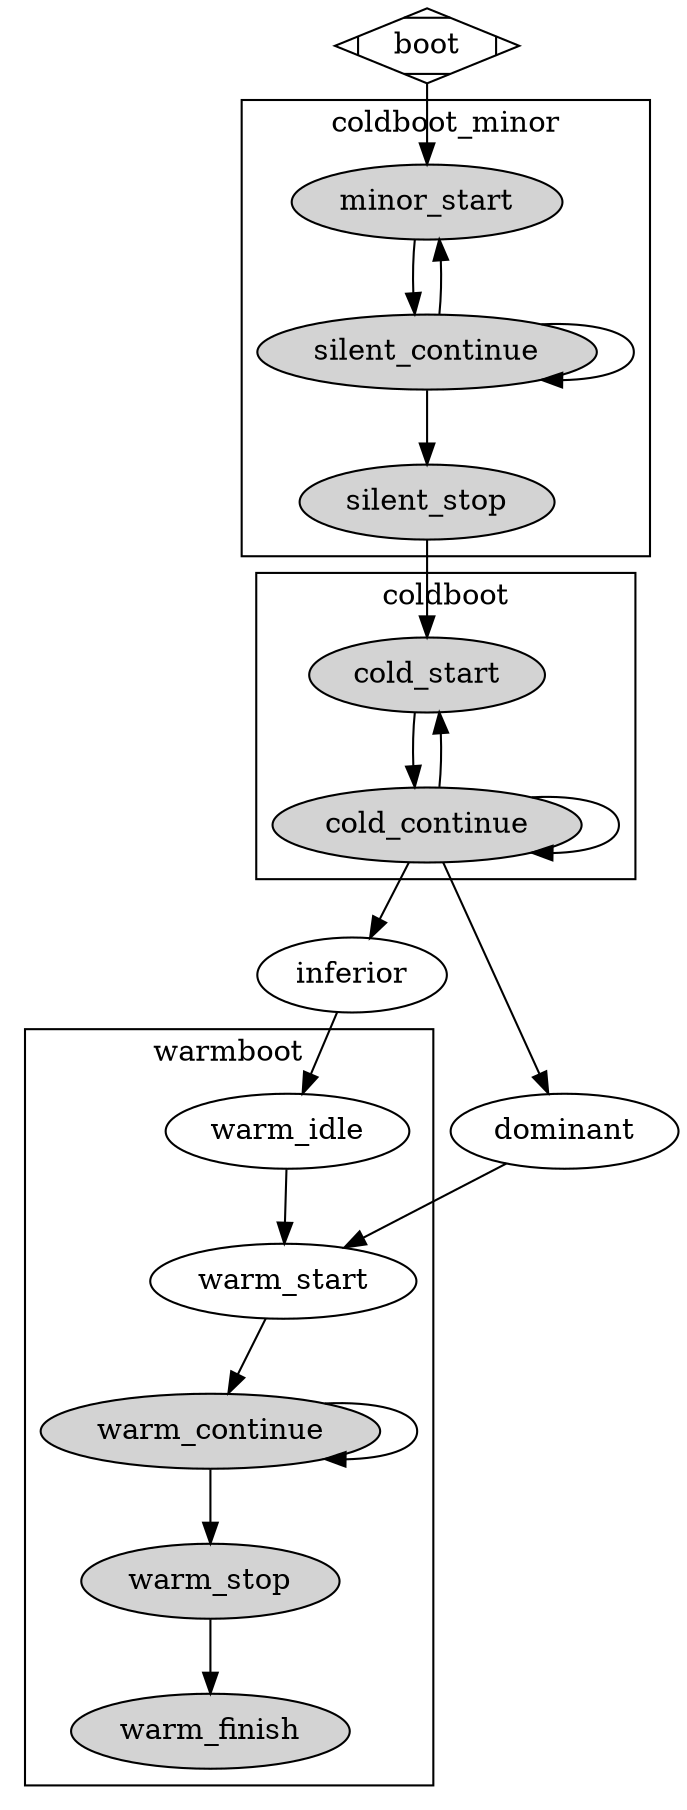 digraph boot0 
{
    boot [shape=Mdiamond];

    subgraph cluster_coldboot_minor 
    {
        label = "coldboot_minor";
        node [style=filled];

        minor_start -> silent_continue;
        silent_continue -> silent_continue;
        silent_continue -> silent_stop;
        silent_continue -> minor_start;
    }

    subgraph cluster_coldboot
    {
        label = "coldboot";
        node [style=filled];

        cold_start ->cold_continue;
        cold_continue -> cold_continue;
        cold_continue -> cold_start;
    }

    silent_stop -> cold_start;
    boot -> minor_start;
    cold_continue -> inferior;
    cold_continue -> dominant;

    inferior -> warm_idle;
    dominant -> warm_start;

    subgraph cluster_warmboot
    {
        label = "warmboot";
        node [style=filled];

        warm_idle -> warm_start;
        warm_start -> warm_continue;
        warm_continue -> warm_continue;
        warm_continue -> warm_stop;
        warm_stop -> warm_finish;
    }



}
